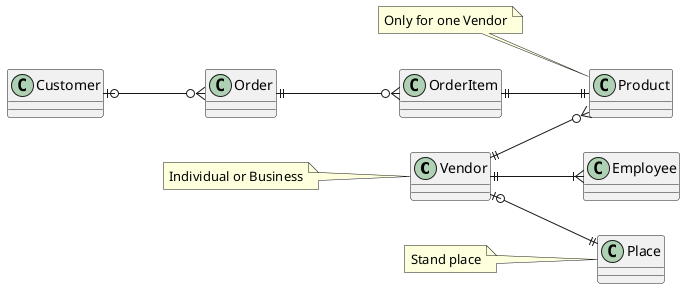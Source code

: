 @startuml
left to right direction
class Vendor {
}
note left: Individual or Business

class Product {
}
note left: Only for one Vendor

class Customer {
}

class Order {
}

class OrderItem{
}

class Employee {
}


class Place {
}
note left: Stand place

Vendor ||--o{ Product
Vendor |o--|| Place
Vendor ||--|{ Employee

Order ||--o{ OrderItem
OrderItem ||--|| Product
Customer |o--o{ Order


@enduml
